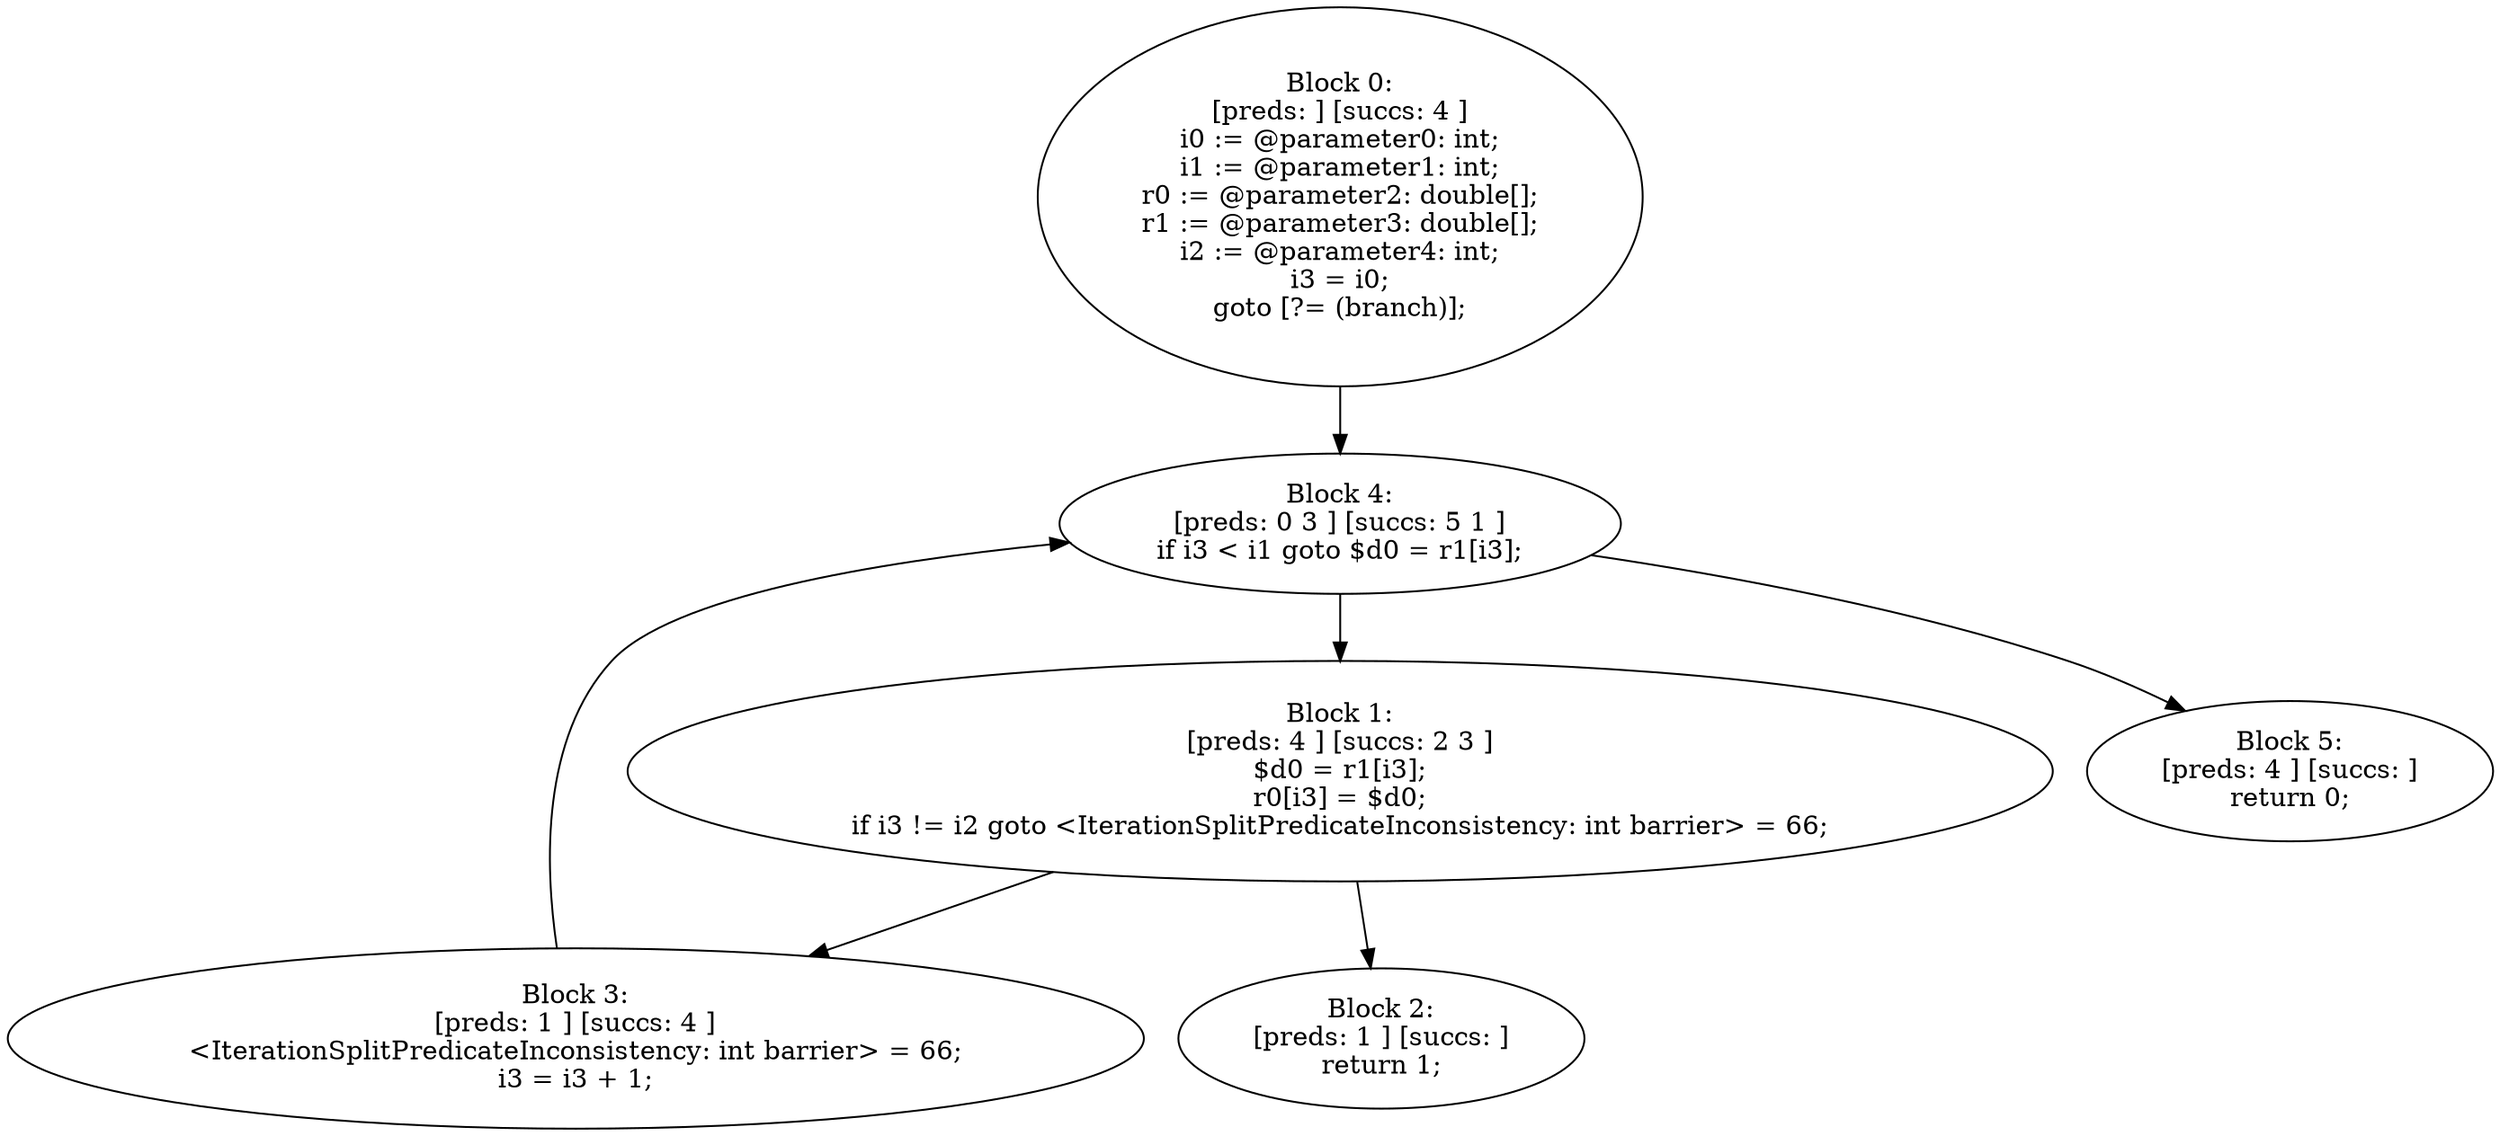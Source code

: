 digraph "unitGraph" {
    "Block 0:
[preds: ] [succs: 4 ]
i0 := @parameter0: int;
i1 := @parameter1: int;
r0 := @parameter2: double[];
r1 := @parameter3: double[];
i2 := @parameter4: int;
i3 = i0;
goto [?= (branch)];
"
    "Block 1:
[preds: 4 ] [succs: 2 3 ]
$d0 = r1[i3];
r0[i3] = $d0;
if i3 != i2 goto <IterationSplitPredicateInconsistency: int barrier> = 66;
"
    "Block 2:
[preds: 1 ] [succs: ]
return 1;
"
    "Block 3:
[preds: 1 ] [succs: 4 ]
<IterationSplitPredicateInconsistency: int barrier> = 66;
i3 = i3 + 1;
"
    "Block 4:
[preds: 0 3 ] [succs: 5 1 ]
if i3 < i1 goto $d0 = r1[i3];
"
    "Block 5:
[preds: 4 ] [succs: ]
return 0;
"
    "Block 0:
[preds: ] [succs: 4 ]
i0 := @parameter0: int;
i1 := @parameter1: int;
r0 := @parameter2: double[];
r1 := @parameter3: double[];
i2 := @parameter4: int;
i3 = i0;
goto [?= (branch)];
"->"Block 4:
[preds: 0 3 ] [succs: 5 1 ]
if i3 < i1 goto $d0 = r1[i3];
";
    "Block 1:
[preds: 4 ] [succs: 2 3 ]
$d0 = r1[i3];
r0[i3] = $d0;
if i3 != i2 goto <IterationSplitPredicateInconsistency: int barrier> = 66;
"->"Block 2:
[preds: 1 ] [succs: ]
return 1;
";
    "Block 1:
[preds: 4 ] [succs: 2 3 ]
$d0 = r1[i3];
r0[i3] = $d0;
if i3 != i2 goto <IterationSplitPredicateInconsistency: int barrier> = 66;
"->"Block 3:
[preds: 1 ] [succs: 4 ]
<IterationSplitPredicateInconsistency: int barrier> = 66;
i3 = i3 + 1;
";
    "Block 3:
[preds: 1 ] [succs: 4 ]
<IterationSplitPredicateInconsistency: int barrier> = 66;
i3 = i3 + 1;
"->"Block 4:
[preds: 0 3 ] [succs: 5 1 ]
if i3 < i1 goto $d0 = r1[i3];
";
    "Block 4:
[preds: 0 3 ] [succs: 5 1 ]
if i3 < i1 goto $d0 = r1[i3];
"->"Block 5:
[preds: 4 ] [succs: ]
return 0;
";
    "Block 4:
[preds: 0 3 ] [succs: 5 1 ]
if i3 < i1 goto $d0 = r1[i3];
"->"Block 1:
[preds: 4 ] [succs: 2 3 ]
$d0 = r1[i3];
r0[i3] = $d0;
if i3 != i2 goto <IterationSplitPredicateInconsistency: int barrier> = 66;
";
}
